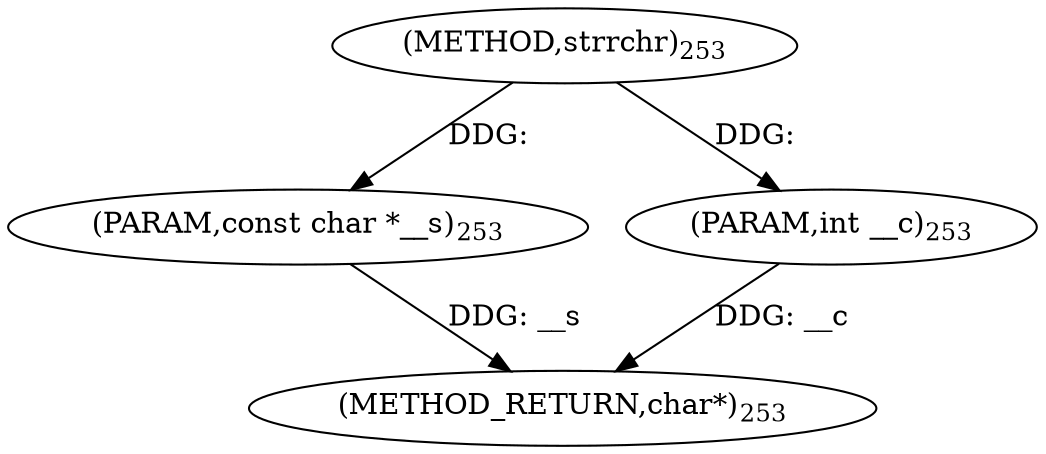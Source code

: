 digraph "strrchr" {  
"98859" [label = <(METHOD,strrchr)<SUB>253</SUB>> ]
"98862" [label = <(METHOD_RETURN,char*)<SUB>253</SUB>> ]
"98860" [label = <(PARAM,const char *__s)<SUB>253</SUB>> ]
"98861" [label = <(PARAM,int __c)<SUB>253</SUB>> ]
  "98860" -> "98862"  [ label = "DDG: __s"] 
  "98861" -> "98862"  [ label = "DDG: __c"] 
  "98859" -> "98860"  [ label = "DDG: "] 
  "98859" -> "98861"  [ label = "DDG: "] 
}
